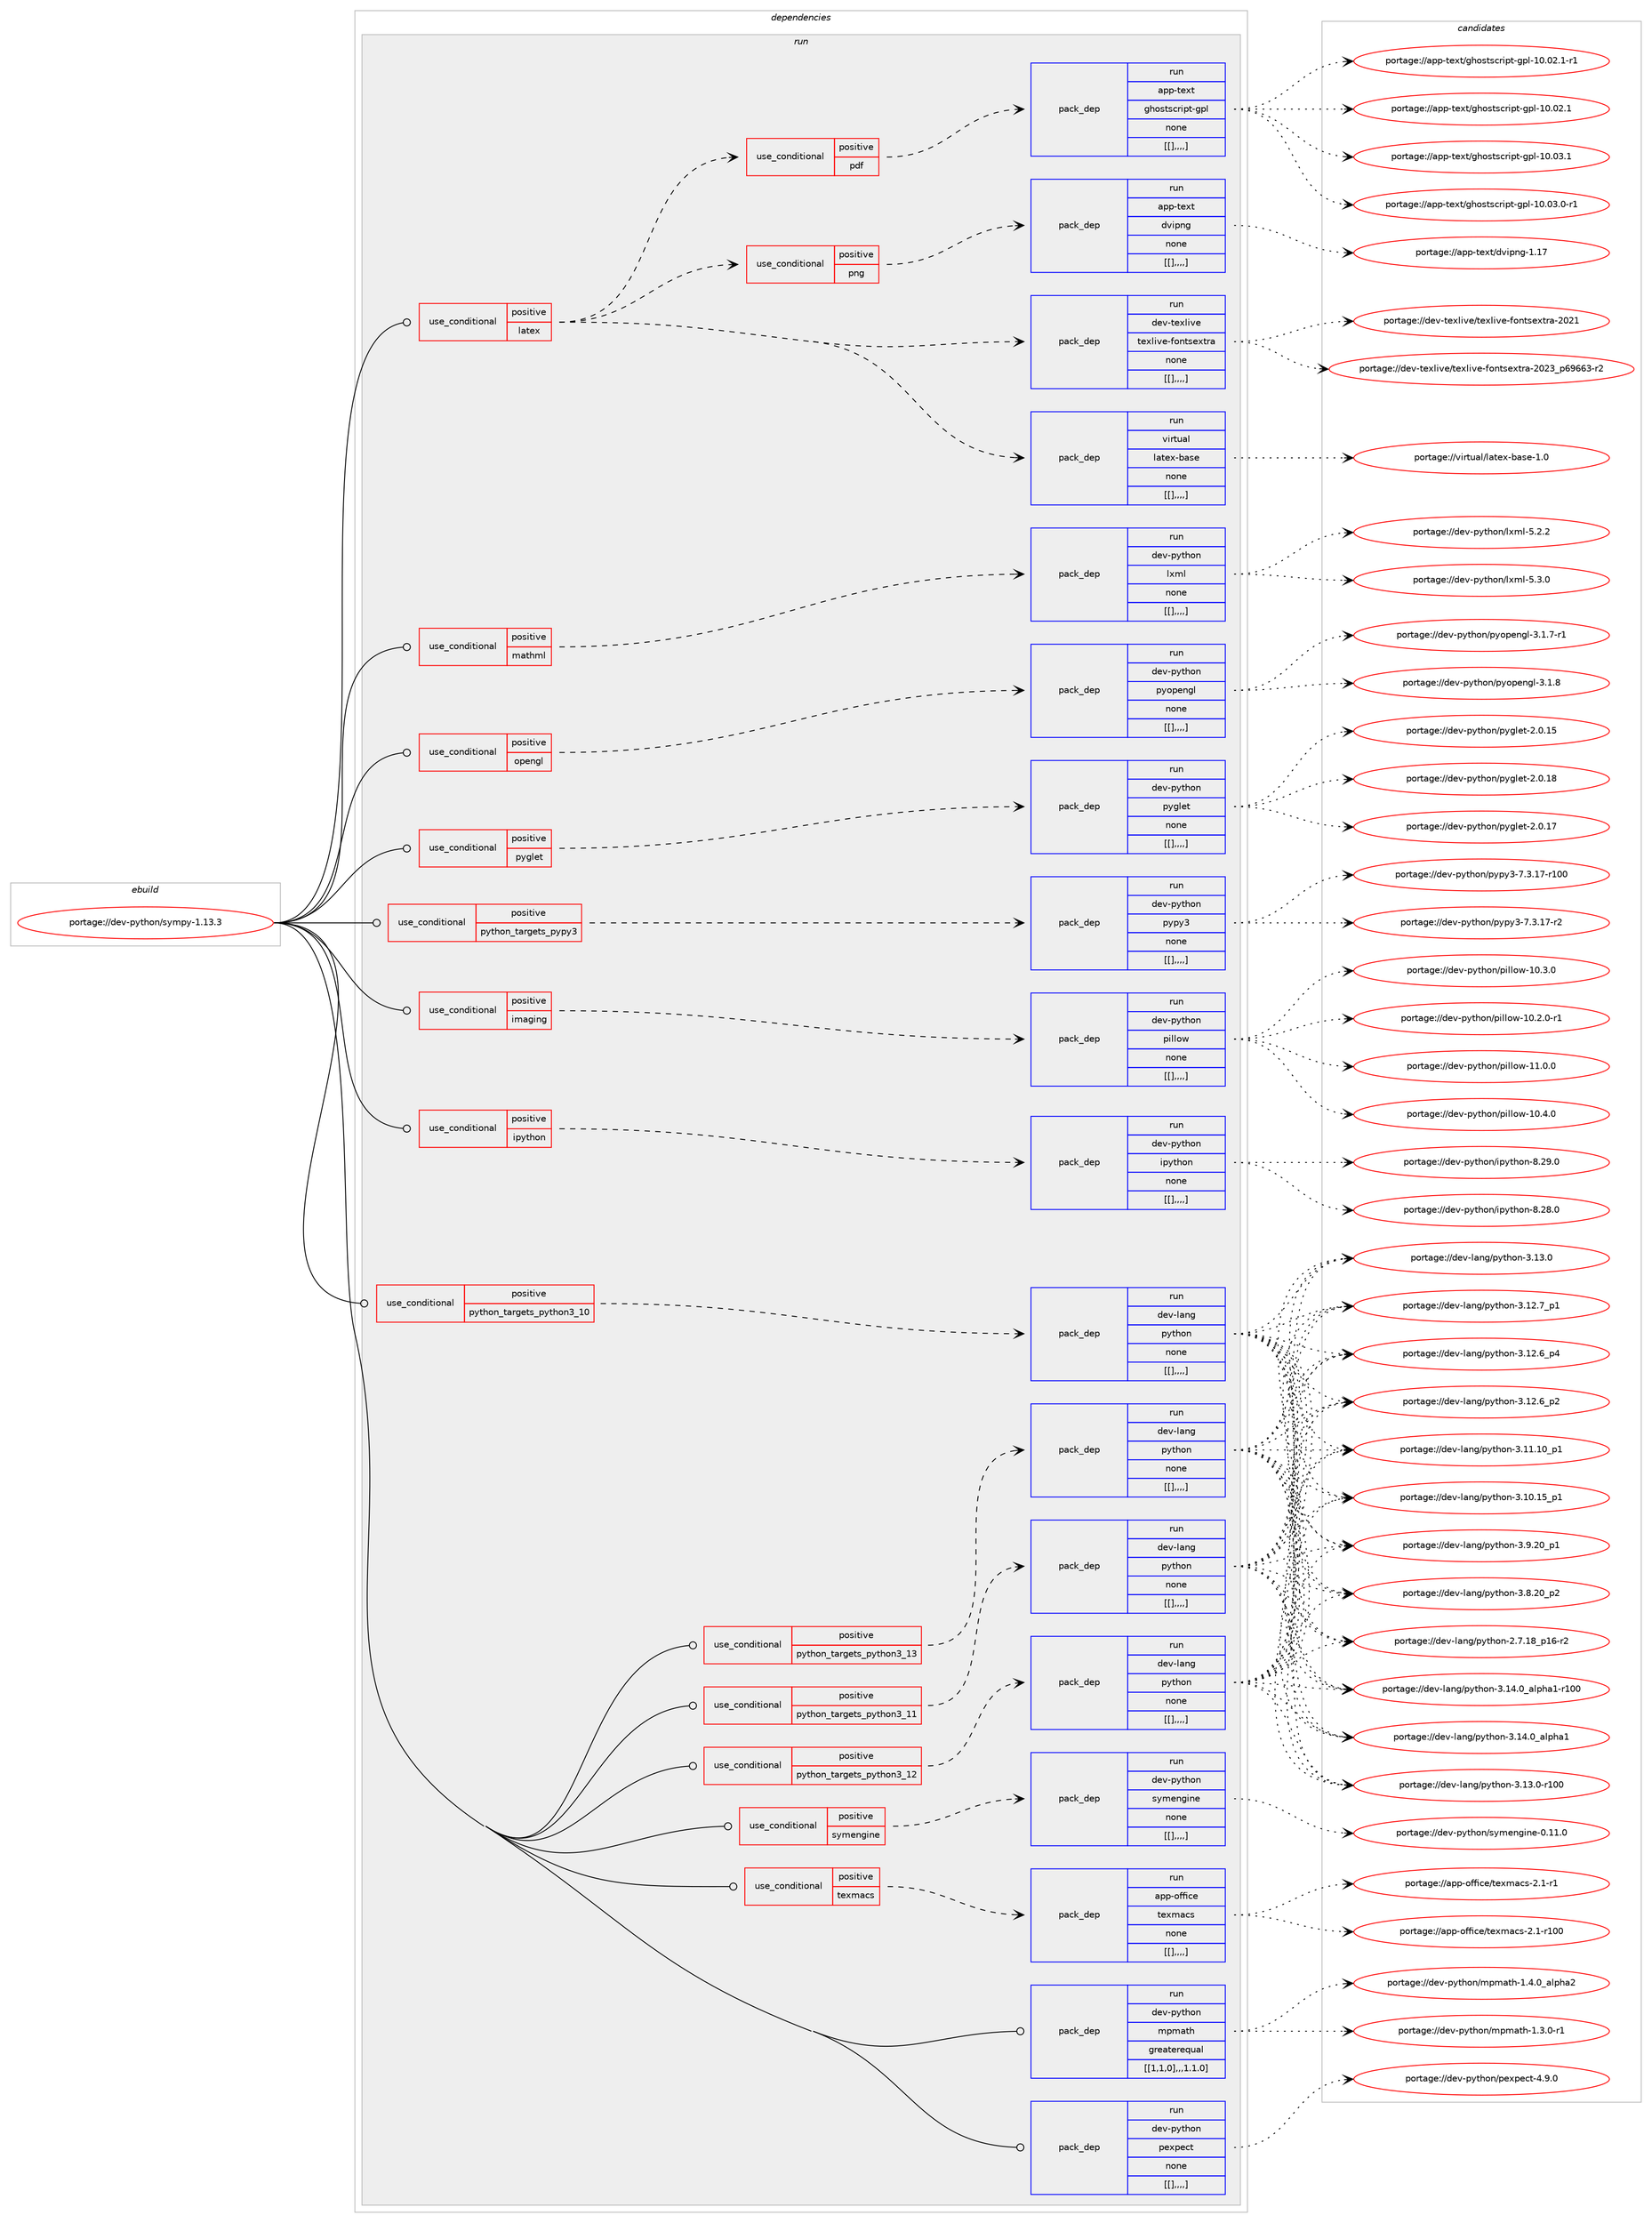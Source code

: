 digraph prolog {

# *************
# Graph options
# *************

newrank=true;
concentrate=true;
compound=true;
graph [rankdir=LR,fontname=Helvetica,fontsize=10,ranksep=1.5];#, ranksep=2.5, nodesep=0.2];
edge  [arrowhead=vee];
node  [fontname=Helvetica,fontsize=10];

# **********
# The ebuild
# **********

subgraph cluster_leftcol {
color=gray;
label=<<i>ebuild</i>>;
id [label="portage://dev-python/sympy-1.13.3", color=red, width=4, href="../dev-python/sympy-1.13.3.svg"];
}

# ****************
# The dependencies
# ****************

subgraph cluster_midcol {
color=gray;
label=<<i>dependencies</i>>;
subgraph cluster_compile {
fillcolor="#eeeeee";
style=filled;
label=<<i>compile</i>>;
}
subgraph cluster_compileandrun {
fillcolor="#eeeeee";
style=filled;
label=<<i>compile and run</i>>;
}
subgraph cluster_run {
fillcolor="#eeeeee";
style=filled;
label=<<i>run</i>>;
subgraph cond43123 {
dependency172146 [label=<<TABLE BORDER="0" CELLBORDER="1" CELLSPACING="0" CELLPADDING="4"><TR><TD ROWSPAN="3" CELLPADDING="10">use_conditional</TD></TR><TR><TD>positive</TD></TR><TR><TD>imaging</TD></TR></TABLE>>, shape=none, color=red];
subgraph pack127725 {
dependency172243 [label=<<TABLE BORDER="0" CELLBORDER="1" CELLSPACING="0" CELLPADDING="4" WIDTH="220"><TR><TD ROWSPAN="6" CELLPADDING="30">pack_dep</TD></TR><TR><TD WIDTH="110">run</TD></TR><TR><TD>dev-python</TD></TR><TR><TD>pillow</TD></TR><TR><TD>none</TD></TR><TR><TD>[[],,,,]</TD></TR></TABLE>>, shape=none, color=blue];
}
dependency172146:e -> dependency172243:w [weight=20,style="dashed",arrowhead="vee"];
}
id:e -> dependency172146:w [weight=20,style="solid",arrowhead="odot"];
subgraph cond43158 {
dependency172261 [label=<<TABLE BORDER="0" CELLBORDER="1" CELLSPACING="0" CELLPADDING="4"><TR><TD ROWSPAN="3" CELLPADDING="10">use_conditional</TD></TR><TR><TD>positive</TD></TR><TR><TD>ipython</TD></TR></TABLE>>, shape=none, color=red];
subgraph pack127816 {
dependency172342 [label=<<TABLE BORDER="0" CELLBORDER="1" CELLSPACING="0" CELLPADDING="4" WIDTH="220"><TR><TD ROWSPAN="6" CELLPADDING="30">pack_dep</TD></TR><TR><TD WIDTH="110">run</TD></TR><TR><TD>dev-python</TD></TR><TR><TD>ipython</TD></TR><TR><TD>none</TD></TR><TR><TD>[[],,,,]</TD></TR></TABLE>>, shape=none, color=blue];
}
dependency172261:e -> dependency172342:w [weight=20,style="dashed",arrowhead="vee"];
}
id:e -> dependency172261:w [weight=20,style="solid",arrowhead="odot"];
subgraph cond43192 {
dependency172348 [label=<<TABLE BORDER="0" CELLBORDER="1" CELLSPACING="0" CELLPADDING="4"><TR><TD ROWSPAN="3" CELLPADDING="10">use_conditional</TD></TR><TR><TD>positive</TD></TR><TR><TD>latex</TD></TR></TABLE>>, shape=none, color=red];
subgraph pack127864 {
dependency172486 [label=<<TABLE BORDER="0" CELLBORDER="1" CELLSPACING="0" CELLPADDING="4" WIDTH="220"><TR><TD ROWSPAN="6" CELLPADDING="30">pack_dep</TD></TR><TR><TD WIDTH="110">run</TD></TR><TR><TD>virtual</TD></TR><TR><TD>latex-base</TD></TR><TR><TD>none</TD></TR><TR><TD>[[],,,,]</TD></TR></TABLE>>, shape=none, color=blue];
}
dependency172348:e -> dependency172486:w [weight=20,style="dashed",arrowhead="vee"];
subgraph pack127918 {
dependency172506 [label=<<TABLE BORDER="0" CELLBORDER="1" CELLSPACING="0" CELLPADDING="4" WIDTH="220"><TR><TD ROWSPAN="6" CELLPADDING="30">pack_dep</TD></TR><TR><TD WIDTH="110">run</TD></TR><TR><TD>dev-texlive</TD></TR><TR><TD>texlive-fontsextra</TD></TR><TR><TD>none</TD></TR><TR><TD>[[],,,,]</TD></TR></TABLE>>, shape=none, color=blue];
}
dependency172348:e -> dependency172506:w [weight=20,style="dashed",arrowhead="vee"];
subgraph cond43268 {
dependency172554 [label=<<TABLE BORDER="0" CELLBORDER="1" CELLSPACING="0" CELLPADDING="4"><TR><TD ROWSPAN="3" CELLPADDING="10">use_conditional</TD></TR><TR><TD>positive</TD></TR><TR><TD>png</TD></TR></TABLE>>, shape=none, color=red];
subgraph pack127957 {
dependency172572 [label=<<TABLE BORDER="0" CELLBORDER="1" CELLSPACING="0" CELLPADDING="4" WIDTH="220"><TR><TD ROWSPAN="6" CELLPADDING="30">pack_dep</TD></TR><TR><TD WIDTH="110">run</TD></TR><TR><TD>app-text</TD></TR><TR><TD>dvipng</TD></TR><TR><TD>none</TD></TR><TR><TD>[[],,,,]</TD></TR></TABLE>>, shape=none, color=blue];
}
dependency172554:e -> dependency172572:w [weight=20,style="dashed",arrowhead="vee"];
}
dependency172348:e -> dependency172554:w [weight=20,style="dashed",arrowhead="vee"];
subgraph cond43299 {
dependency172631 [label=<<TABLE BORDER="0" CELLBORDER="1" CELLSPACING="0" CELLPADDING="4"><TR><TD ROWSPAN="3" CELLPADDING="10">use_conditional</TD></TR><TR><TD>positive</TD></TR><TR><TD>pdf</TD></TR></TABLE>>, shape=none, color=red];
subgraph pack127994 {
dependency172652 [label=<<TABLE BORDER="0" CELLBORDER="1" CELLSPACING="0" CELLPADDING="4" WIDTH="220"><TR><TD ROWSPAN="6" CELLPADDING="30">pack_dep</TD></TR><TR><TD WIDTH="110">run</TD></TR><TR><TD>app-text</TD></TR><TR><TD>ghostscript-gpl</TD></TR><TR><TD>none</TD></TR><TR><TD>[[],,,,]</TD></TR></TABLE>>, shape=none, color=blue];
}
dependency172631:e -> dependency172652:w [weight=20,style="dashed",arrowhead="vee"];
}
dependency172348:e -> dependency172631:w [weight=20,style="dashed",arrowhead="vee"];
}
id:e -> dependency172348:w [weight=20,style="solid",arrowhead="odot"];
subgraph cond43310 {
dependency172658 [label=<<TABLE BORDER="0" CELLBORDER="1" CELLSPACING="0" CELLPADDING="4"><TR><TD ROWSPAN="3" CELLPADDING="10">use_conditional</TD></TR><TR><TD>positive</TD></TR><TR><TD>mathml</TD></TR></TABLE>>, shape=none, color=red];
subgraph pack128022 {
dependency172677 [label=<<TABLE BORDER="0" CELLBORDER="1" CELLSPACING="0" CELLPADDING="4" WIDTH="220"><TR><TD ROWSPAN="6" CELLPADDING="30">pack_dep</TD></TR><TR><TD WIDTH="110">run</TD></TR><TR><TD>dev-python</TD></TR><TR><TD>lxml</TD></TR><TR><TD>none</TD></TR><TR><TD>[[],,,,]</TD></TR></TABLE>>, shape=none, color=blue];
}
dependency172658:e -> dependency172677:w [weight=20,style="dashed",arrowhead="vee"];
}
id:e -> dependency172658:w [weight=20,style="solid",arrowhead="odot"];
subgraph cond43352 {
dependency172796 [label=<<TABLE BORDER="0" CELLBORDER="1" CELLSPACING="0" CELLPADDING="4"><TR><TD ROWSPAN="3" CELLPADDING="10">use_conditional</TD></TR><TR><TD>positive</TD></TR><TR><TD>opengl</TD></TR></TABLE>>, shape=none, color=red];
subgraph pack128097 {
dependency172832 [label=<<TABLE BORDER="0" CELLBORDER="1" CELLSPACING="0" CELLPADDING="4" WIDTH="220"><TR><TD ROWSPAN="6" CELLPADDING="30">pack_dep</TD></TR><TR><TD WIDTH="110">run</TD></TR><TR><TD>dev-python</TD></TR><TR><TD>pyopengl</TD></TR><TR><TD>none</TD></TR><TR><TD>[[],,,,]</TD></TR></TABLE>>, shape=none, color=blue];
}
dependency172796:e -> dependency172832:w [weight=20,style="dashed",arrowhead="vee"];
}
id:e -> dependency172796:w [weight=20,style="solid",arrowhead="odot"];
subgraph cond43389 {
dependency172873 [label=<<TABLE BORDER="0" CELLBORDER="1" CELLSPACING="0" CELLPADDING="4"><TR><TD ROWSPAN="3" CELLPADDING="10">use_conditional</TD></TR><TR><TD>positive</TD></TR><TR><TD>pyglet</TD></TR></TABLE>>, shape=none, color=red];
subgraph pack128152 {
dependency172892 [label=<<TABLE BORDER="0" CELLBORDER="1" CELLSPACING="0" CELLPADDING="4" WIDTH="220"><TR><TD ROWSPAN="6" CELLPADDING="30">pack_dep</TD></TR><TR><TD WIDTH="110">run</TD></TR><TR><TD>dev-python</TD></TR><TR><TD>pyglet</TD></TR><TR><TD>none</TD></TR><TR><TD>[[],,,,]</TD></TR></TABLE>>, shape=none, color=blue];
}
dependency172873:e -> dependency172892:w [weight=20,style="dashed",arrowhead="vee"];
}
id:e -> dependency172873:w [weight=20,style="solid",arrowhead="odot"];
subgraph cond43405 {
dependency172912 [label=<<TABLE BORDER="0" CELLBORDER="1" CELLSPACING="0" CELLPADDING="4"><TR><TD ROWSPAN="3" CELLPADDING="10">use_conditional</TD></TR><TR><TD>positive</TD></TR><TR><TD>python_targets_pypy3</TD></TR></TABLE>>, shape=none, color=red];
subgraph pack128183 {
dependency172968 [label=<<TABLE BORDER="0" CELLBORDER="1" CELLSPACING="0" CELLPADDING="4" WIDTH="220"><TR><TD ROWSPAN="6" CELLPADDING="30">pack_dep</TD></TR><TR><TD WIDTH="110">run</TD></TR><TR><TD>dev-python</TD></TR><TR><TD>pypy3</TD></TR><TR><TD>none</TD></TR><TR><TD>[[],,,,]</TD></TR></TABLE>>, shape=none, color=blue];
}
dependency172912:e -> dependency172968:w [weight=20,style="dashed",arrowhead="vee"];
}
id:e -> dependency172912:w [weight=20,style="solid",arrowhead="odot"];
subgraph cond43437 {
dependency172996 [label=<<TABLE BORDER="0" CELLBORDER="1" CELLSPACING="0" CELLPADDING="4"><TR><TD ROWSPAN="3" CELLPADDING="10">use_conditional</TD></TR><TR><TD>positive</TD></TR><TR><TD>python_targets_python3_10</TD></TR></TABLE>>, shape=none, color=red];
subgraph pack128210 {
dependency173017 [label=<<TABLE BORDER="0" CELLBORDER="1" CELLSPACING="0" CELLPADDING="4" WIDTH="220"><TR><TD ROWSPAN="6" CELLPADDING="30">pack_dep</TD></TR><TR><TD WIDTH="110">run</TD></TR><TR><TD>dev-lang</TD></TR><TR><TD>python</TD></TR><TR><TD>none</TD></TR><TR><TD>[[],,,,]</TD></TR></TABLE>>, shape=none, color=blue];
}
dependency172996:e -> dependency173017:w [weight=20,style="dashed",arrowhead="vee"];
}
id:e -> dependency172996:w [weight=20,style="solid",arrowhead="odot"];
subgraph cond43461 {
dependency173052 [label=<<TABLE BORDER="0" CELLBORDER="1" CELLSPACING="0" CELLPADDING="4"><TR><TD ROWSPAN="3" CELLPADDING="10">use_conditional</TD></TR><TR><TD>positive</TD></TR><TR><TD>python_targets_python3_11</TD></TR></TABLE>>, shape=none, color=red];
subgraph pack128242 {
dependency173055 [label=<<TABLE BORDER="0" CELLBORDER="1" CELLSPACING="0" CELLPADDING="4" WIDTH="220"><TR><TD ROWSPAN="6" CELLPADDING="30">pack_dep</TD></TR><TR><TD WIDTH="110">run</TD></TR><TR><TD>dev-lang</TD></TR><TR><TD>python</TD></TR><TR><TD>none</TD></TR><TR><TD>[[],,,,]</TD></TR></TABLE>>, shape=none, color=blue];
}
dependency173052:e -> dependency173055:w [weight=20,style="dashed",arrowhead="vee"];
}
id:e -> dependency173052:w [weight=20,style="solid",arrowhead="odot"];
subgraph cond43469 {
dependency173074 [label=<<TABLE BORDER="0" CELLBORDER="1" CELLSPACING="0" CELLPADDING="4"><TR><TD ROWSPAN="3" CELLPADDING="10">use_conditional</TD></TR><TR><TD>positive</TD></TR><TR><TD>python_targets_python3_12</TD></TR></TABLE>>, shape=none, color=red];
subgraph pack128256 {
dependency173105 [label=<<TABLE BORDER="0" CELLBORDER="1" CELLSPACING="0" CELLPADDING="4" WIDTH="220"><TR><TD ROWSPAN="6" CELLPADDING="30">pack_dep</TD></TR><TR><TD WIDTH="110">run</TD></TR><TR><TD>dev-lang</TD></TR><TR><TD>python</TD></TR><TR><TD>none</TD></TR><TR><TD>[[],,,,]</TD></TR></TABLE>>, shape=none, color=blue];
}
dependency173074:e -> dependency173105:w [weight=20,style="dashed",arrowhead="vee"];
}
id:e -> dependency173074:w [weight=20,style="solid",arrowhead="odot"];
subgraph cond43487 {
dependency173120 [label=<<TABLE BORDER="0" CELLBORDER="1" CELLSPACING="0" CELLPADDING="4"><TR><TD ROWSPAN="3" CELLPADDING="10">use_conditional</TD></TR><TR><TD>positive</TD></TR><TR><TD>python_targets_python3_13</TD></TR></TABLE>>, shape=none, color=red];
subgraph pack128287 {
dependency173122 [label=<<TABLE BORDER="0" CELLBORDER="1" CELLSPACING="0" CELLPADDING="4" WIDTH="220"><TR><TD ROWSPAN="6" CELLPADDING="30">pack_dep</TD></TR><TR><TD WIDTH="110">run</TD></TR><TR><TD>dev-lang</TD></TR><TR><TD>python</TD></TR><TR><TD>none</TD></TR><TR><TD>[[],,,,]</TD></TR></TABLE>>, shape=none, color=blue];
}
dependency173120:e -> dependency173122:w [weight=20,style="dashed",arrowhead="vee"];
}
id:e -> dependency173120:w [weight=20,style="solid",arrowhead="odot"];
subgraph cond43497 {
dependency173144 [label=<<TABLE BORDER="0" CELLBORDER="1" CELLSPACING="0" CELLPADDING="4"><TR><TD ROWSPAN="3" CELLPADDING="10">use_conditional</TD></TR><TR><TD>positive</TD></TR><TR><TD>symengine</TD></TR></TABLE>>, shape=none, color=red];
subgraph pack128313 {
dependency173209 [label=<<TABLE BORDER="0" CELLBORDER="1" CELLSPACING="0" CELLPADDING="4" WIDTH="220"><TR><TD ROWSPAN="6" CELLPADDING="30">pack_dep</TD></TR><TR><TD WIDTH="110">run</TD></TR><TR><TD>dev-python</TD></TR><TR><TD>symengine</TD></TR><TR><TD>none</TD></TR><TR><TD>[[],,,,]</TD></TR></TABLE>>, shape=none, color=blue];
}
dependency173144:e -> dependency173209:w [weight=20,style="dashed",arrowhead="vee"];
}
id:e -> dependency173144:w [weight=20,style="solid",arrowhead="odot"];
subgraph cond43552 {
dependency173247 [label=<<TABLE BORDER="0" CELLBORDER="1" CELLSPACING="0" CELLPADDING="4"><TR><TD ROWSPAN="3" CELLPADDING="10">use_conditional</TD></TR><TR><TD>positive</TD></TR><TR><TD>texmacs</TD></TR></TABLE>>, shape=none, color=red];
subgraph pack128356 {
dependency173294 [label=<<TABLE BORDER="0" CELLBORDER="1" CELLSPACING="0" CELLPADDING="4" WIDTH="220"><TR><TD ROWSPAN="6" CELLPADDING="30">pack_dep</TD></TR><TR><TD WIDTH="110">run</TD></TR><TR><TD>app-office</TD></TR><TR><TD>texmacs</TD></TR><TR><TD>none</TD></TR><TR><TD>[[],,,,]</TD></TR></TABLE>>, shape=none, color=blue];
}
dependency173247:e -> dependency173294:w [weight=20,style="dashed",arrowhead="vee"];
}
id:e -> dependency173247:w [weight=20,style="solid",arrowhead="odot"];
subgraph pack128409 {
dependency173345 [label=<<TABLE BORDER="0" CELLBORDER="1" CELLSPACING="0" CELLPADDING="4" WIDTH="220"><TR><TD ROWSPAN="6" CELLPADDING="30">pack_dep</TD></TR><TR><TD WIDTH="110">run</TD></TR><TR><TD>dev-python</TD></TR><TR><TD>mpmath</TD></TR><TR><TD>greaterequal</TD></TR><TR><TD>[[1,1,0],,,1.1.0]</TD></TR></TABLE>>, shape=none, color=blue];
}
id:e -> dependency173345:w [weight=20,style="solid",arrowhead="odot"];
subgraph pack128430 {
dependency173379 [label=<<TABLE BORDER="0" CELLBORDER="1" CELLSPACING="0" CELLPADDING="4" WIDTH="220"><TR><TD ROWSPAN="6" CELLPADDING="30">pack_dep</TD></TR><TR><TD WIDTH="110">run</TD></TR><TR><TD>dev-python</TD></TR><TR><TD>pexpect</TD></TR><TR><TD>none</TD></TR><TR><TD>[[],,,,]</TD></TR></TABLE>>, shape=none, color=blue];
}
id:e -> dependency173379:w [weight=20,style="solid",arrowhead="odot"];
}
}

# **************
# The candidates
# **************

subgraph cluster_choices {
rank=same;
color=gray;
label=<<i>candidates</i>>;

subgraph choice128143 {
color=black;
nodesep=1;
choice100101118451121211161041111104711210510810811111945494946484648 [label="portage://dev-python/pillow-11.0.0", color=red, width=4,href="../dev-python/pillow-11.0.0.svg"];
choice100101118451121211161041111104711210510810811111945494846524648 [label="portage://dev-python/pillow-10.4.0", color=red, width=4,href="../dev-python/pillow-10.4.0.svg"];
choice100101118451121211161041111104711210510810811111945494846514648 [label="portage://dev-python/pillow-10.3.0", color=red, width=4,href="../dev-python/pillow-10.3.0.svg"];
choice1001011184511212111610411111047112105108108111119454948465046484511449 [label="portage://dev-python/pillow-10.2.0-r1", color=red, width=4,href="../dev-python/pillow-10.2.0-r1.svg"];
dependency172243:e -> choice100101118451121211161041111104711210510810811111945494946484648:w [style=dotted,weight="100"];
dependency172243:e -> choice100101118451121211161041111104711210510810811111945494846524648:w [style=dotted,weight="100"];
dependency172243:e -> choice100101118451121211161041111104711210510810811111945494846514648:w [style=dotted,weight="100"];
dependency172243:e -> choice1001011184511212111610411111047112105108108111119454948465046484511449:w [style=dotted,weight="100"];
}
subgraph choice128145 {
color=black;
nodesep=1;
choice100101118451121211161041111104710511212111610411111045564650574648 [label="portage://dev-python/ipython-8.29.0", color=red, width=4,href="../dev-python/ipython-8.29.0.svg"];
choice100101118451121211161041111104710511212111610411111045564650564648 [label="portage://dev-python/ipython-8.28.0", color=red, width=4,href="../dev-python/ipython-8.28.0.svg"];
dependency172342:e -> choice100101118451121211161041111104710511212111610411111045564650574648:w [style=dotted,weight="100"];
dependency172342:e -> choice100101118451121211161041111104710511212111610411111045564650564648:w [style=dotted,weight="100"];
}
subgraph choice128158 {
color=black;
nodesep=1;
choice11810511411611797108471089711610112045989711510145494648 [label="portage://virtual/latex-base-1.0", color=red, width=4,href="../virtual/latex-base-1.0.svg"];
dependency172486:e -> choice11810511411611797108471089711610112045989711510145494648:w [style=dotted,weight="100"];
}
subgraph choice128164 {
color=black;
nodesep=1;
choice1001011184511610112010810511810147116101120108105118101451021111101161151011201161149745504850519511254575454514511450 [label="portage://dev-texlive/texlive-fontsextra-2023_p69663-r2", color=red, width=4,href="../dev-texlive/texlive-fontsextra-2023_p69663-r2.svg"];
choice100101118451161011201081051181014711610112010810511810145102111110116115101120116114974550485049 [label="portage://dev-texlive/texlive-fontsextra-2021", color=red, width=4,href="../dev-texlive/texlive-fontsextra-2021.svg"];
dependency172506:e -> choice1001011184511610112010810511810147116101120108105118101451021111101161151011201161149745504850519511254575454514511450:w [style=dotted,weight="100"];
dependency172506:e -> choice100101118451161011201081051181014711610112010810511810145102111110116115101120116114974550485049:w [style=dotted,weight="100"];
}
subgraph choice128172 {
color=black;
nodesep=1;
choice9711211245116101120116471001181051121101034549464955 [label="portage://app-text/dvipng-1.17", color=red, width=4,href="../app-text/dvipng-1.17.svg"];
dependency172572:e -> choice9711211245116101120116471001181051121101034549464955:w [style=dotted,weight="100"];
}
subgraph choice128207 {
color=black;
nodesep=1;
choice97112112451161011201164710310411111511611599114105112116451031121084549484648514649 [label="portage://app-text/ghostscript-gpl-10.03.1", color=red, width=4,href="../app-text/ghostscript-gpl-10.03.1.svg"];
choice971121124511610112011647103104111115116115991141051121164510311210845494846485146484511449 [label="portage://app-text/ghostscript-gpl-10.03.0-r1", color=red, width=4,href="../app-text/ghostscript-gpl-10.03.0-r1.svg"];
choice971121124511610112011647103104111115116115991141051121164510311210845494846485046494511449 [label="portage://app-text/ghostscript-gpl-10.02.1-r1", color=red, width=4,href="../app-text/ghostscript-gpl-10.02.1-r1.svg"];
choice97112112451161011201164710310411111511611599114105112116451031121084549484648504649 [label="portage://app-text/ghostscript-gpl-10.02.1", color=red, width=4,href="../app-text/ghostscript-gpl-10.02.1.svg"];
dependency172652:e -> choice97112112451161011201164710310411111511611599114105112116451031121084549484648514649:w [style=dotted,weight="100"];
dependency172652:e -> choice971121124511610112011647103104111115116115991141051121164510311210845494846485146484511449:w [style=dotted,weight="100"];
dependency172652:e -> choice971121124511610112011647103104111115116115991141051121164510311210845494846485046494511449:w [style=dotted,weight="100"];
dependency172652:e -> choice97112112451161011201164710310411111511611599114105112116451031121084549484648504649:w [style=dotted,weight="100"];
}
subgraph choice128215 {
color=black;
nodesep=1;
choice1001011184511212111610411111047108120109108455346514648 [label="portage://dev-python/lxml-5.3.0", color=red, width=4,href="../dev-python/lxml-5.3.0.svg"];
choice1001011184511212111610411111047108120109108455346504650 [label="portage://dev-python/lxml-5.2.2", color=red, width=4,href="../dev-python/lxml-5.2.2.svg"];
dependency172677:e -> choice1001011184511212111610411111047108120109108455346514648:w [style=dotted,weight="100"];
dependency172677:e -> choice1001011184511212111610411111047108120109108455346504650:w [style=dotted,weight="100"];
}
subgraph choice128227 {
color=black;
nodesep=1;
choice1001011184511212111610411111047112121111112101110103108455146494656 [label="portage://dev-python/pyopengl-3.1.8", color=red, width=4,href="../dev-python/pyopengl-3.1.8.svg"];
choice10010111845112121116104111110471121211111121011101031084551464946554511449 [label="portage://dev-python/pyopengl-3.1.7-r1", color=red, width=4,href="../dev-python/pyopengl-3.1.7-r1.svg"];
dependency172832:e -> choice1001011184511212111610411111047112121111112101110103108455146494656:w [style=dotted,weight="100"];
dependency172832:e -> choice10010111845112121116104111110471121211111121011101031084551464946554511449:w [style=dotted,weight="100"];
}
subgraph choice128230 {
color=black;
nodesep=1;
choice100101118451121211161041111104711212110310810111645504648464956 [label="portage://dev-python/pyglet-2.0.18", color=red, width=4,href="../dev-python/pyglet-2.0.18.svg"];
choice100101118451121211161041111104711212110310810111645504648464955 [label="portage://dev-python/pyglet-2.0.17", color=red, width=4,href="../dev-python/pyglet-2.0.17.svg"];
choice100101118451121211161041111104711212110310810111645504648464953 [label="portage://dev-python/pyglet-2.0.15", color=red, width=4,href="../dev-python/pyglet-2.0.15.svg"];
dependency172892:e -> choice100101118451121211161041111104711212110310810111645504648464956:w [style=dotted,weight="100"];
dependency172892:e -> choice100101118451121211161041111104711212110310810111645504648464955:w [style=dotted,weight="100"];
dependency172892:e -> choice100101118451121211161041111104711212110310810111645504648464953:w [style=dotted,weight="100"];
}
subgraph choice128242 {
color=black;
nodesep=1;
choice100101118451121211161041111104711212111212151455546514649554511450 [label="portage://dev-python/pypy3-7.3.17-r2", color=red, width=4,href="../dev-python/pypy3-7.3.17-r2.svg"];
choice1001011184511212111610411111047112121112121514555465146495545114494848 [label="portage://dev-python/pypy3-7.3.17-r100", color=red, width=4,href="../dev-python/pypy3-7.3.17-r100.svg"];
dependency172968:e -> choice100101118451121211161041111104711212111212151455546514649554511450:w [style=dotted,weight="100"];
dependency172968:e -> choice1001011184511212111610411111047112121112121514555465146495545114494848:w [style=dotted,weight="100"];
}
subgraph choice128246 {
color=black;
nodesep=1;
choice100101118451089711010347112121116104111110455146495246489597108112104974945114494848 [label="portage://dev-lang/python-3.14.0_alpha1-r100", color=red, width=4,href="../dev-lang/python-3.14.0_alpha1-r100.svg"];
choice1001011184510897110103471121211161041111104551464952464895971081121049749 [label="portage://dev-lang/python-3.14.0_alpha1", color=red, width=4,href="../dev-lang/python-3.14.0_alpha1.svg"];
choice1001011184510897110103471121211161041111104551464951464845114494848 [label="portage://dev-lang/python-3.13.0-r100", color=red, width=4,href="../dev-lang/python-3.13.0-r100.svg"];
choice10010111845108971101034711212111610411111045514649514648 [label="portage://dev-lang/python-3.13.0", color=red, width=4,href="../dev-lang/python-3.13.0.svg"];
choice100101118451089711010347112121116104111110455146495046559511249 [label="portage://dev-lang/python-3.12.7_p1", color=red, width=4,href="../dev-lang/python-3.12.7_p1.svg"];
choice100101118451089711010347112121116104111110455146495046549511252 [label="portage://dev-lang/python-3.12.6_p4", color=red, width=4,href="../dev-lang/python-3.12.6_p4.svg"];
choice100101118451089711010347112121116104111110455146495046549511250 [label="portage://dev-lang/python-3.12.6_p2", color=red, width=4,href="../dev-lang/python-3.12.6_p2.svg"];
choice10010111845108971101034711212111610411111045514649494649489511249 [label="portage://dev-lang/python-3.11.10_p1", color=red, width=4,href="../dev-lang/python-3.11.10_p1.svg"];
choice10010111845108971101034711212111610411111045514649484649539511249 [label="portage://dev-lang/python-3.10.15_p1", color=red, width=4,href="../dev-lang/python-3.10.15_p1.svg"];
choice100101118451089711010347112121116104111110455146574650489511249 [label="portage://dev-lang/python-3.9.20_p1", color=red, width=4,href="../dev-lang/python-3.9.20_p1.svg"];
choice100101118451089711010347112121116104111110455146564650489511250 [label="portage://dev-lang/python-3.8.20_p2", color=red, width=4,href="../dev-lang/python-3.8.20_p2.svg"];
choice100101118451089711010347112121116104111110455046554649569511249544511450 [label="portage://dev-lang/python-2.7.18_p16-r2", color=red, width=4,href="../dev-lang/python-2.7.18_p16-r2.svg"];
dependency173017:e -> choice100101118451089711010347112121116104111110455146495246489597108112104974945114494848:w [style=dotted,weight="100"];
dependency173017:e -> choice1001011184510897110103471121211161041111104551464952464895971081121049749:w [style=dotted,weight="100"];
dependency173017:e -> choice1001011184510897110103471121211161041111104551464951464845114494848:w [style=dotted,weight="100"];
dependency173017:e -> choice10010111845108971101034711212111610411111045514649514648:w [style=dotted,weight="100"];
dependency173017:e -> choice100101118451089711010347112121116104111110455146495046559511249:w [style=dotted,weight="100"];
dependency173017:e -> choice100101118451089711010347112121116104111110455146495046549511252:w [style=dotted,weight="100"];
dependency173017:e -> choice100101118451089711010347112121116104111110455146495046549511250:w [style=dotted,weight="100"];
dependency173017:e -> choice10010111845108971101034711212111610411111045514649494649489511249:w [style=dotted,weight="100"];
dependency173017:e -> choice10010111845108971101034711212111610411111045514649484649539511249:w [style=dotted,weight="100"];
dependency173017:e -> choice100101118451089711010347112121116104111110455146574650489511249:w [style=dotted,weight="100"];
dependency173017:e -> choice100101118451089711010347112121116104111110455146564650489511250:w [style=dotted,weight="100"];
dependency173017:e -> choice100101118451089711010347112121116104111110455046554649569511249544511450:w [style=dotted,weight="100"];
}
subgraph choice128266 {
color=black;
nodesep=1;
choice100101118451089711010347112121116104111110455146495246489597108112104974945114494848 [label="portage://dev-lang/python-3.14.0_alpha1-r100", color=red, width=4,href="../dev-lang/python-3.14.0_alpha1-r100.svg"];
choice1001011184510897110103471121211161041111104551464952464895971081121049749 [label="portage://dev-lang/python-3.14.0_alpha1", color=red, width=4,href="../dev-lang/python-3.14.0_alpha1.svg"];
choice1001011184510897110103471121211161041111104551464951464845114494848 [label="portage://dev-lang/python-3.13.0-r100", color=red, width=4,href="../dev-lang/python-3.13.0-r100.svg"];
choice10010111845108971101034711212111610411111045514649514648 [label="portage://dev-lang/python-3.13.0", color=red, width=4,href="../dev-lang/python-3.13.0.svg"];
choice100101118451089711010347112121116104111110455146495046559511249 [label="portage://dev-lang/python-3.12.7_p1", color=red, width=4,href="../dev-lang/python-3.12.7_p1.svg"];
choice100101118451089711010347112121116104111110455146495046549511252 [label="portage://dev-lang/python-3.12.6_p4", color=red, width=4,href="../dev-lang/python-3.12.6_p4.svg"];
choice100101118451089711010347112121116104111110455146495046549511250 [label="portage://dev-lang/python-3.12.6_p2", color=red, width=4,href="../dev-lang/python-3.12.6_p2.svg"];
choice10010111845108971101034711212111610411111045514649494649489511249 [label="portage://dev-lang/python-3.11.10_p1", color=red, width=4,href="../dev-lang/python-3.11.10_p1.svg"];
choice10010111845108971101034711212111610411111045514649484649539511249 [label="portage://dev-lang/python-3.10.15_p1", color=red, width=4,href="../dev-lang/python-3.10.15_p1.svg"];
choice100101118451089711010347112121116104111110455146574650489511249 [label="portage://dev-lang/python-3.9.20_p1", color=red, width=4,href="../dev-lang/python-3.9.20_p1.svg"];
choice100101118451089711010347112121116104111110455146564650489511250 [label="portage://dev-lang/python-3.8.20_p2", color=red, width=4,href="../dev-lang/python-3.8.20_p2.svg"];
choice100101118451089711010347112121116104111110455046554649569511249544511450 [label="portage://dev-lang/python-2.7.18_p16-r2", color=red, width=4,href="../dev-lang/python-2.7.18_p16-r2.svg"];
dependency173055:e -> choice100101118451089711010347112121116104111110455146495246489597108112104974945114494848:w [style=dotted,weight="100"];
dependency173055:e -> choice1001011184510897110103471121211161041111104551464952464895971081121049749:w [style=dotted,weight="100"];
dependency173055:e -> choice1001011184510897110103471121211161041111104551464951464845114494848:w [style=dotted,weight="100"];
dependency173055:e -> choice10010111845108971101034711212111610411111045514649514648:w [style=dotted,weight="100"];
dependency173055:e -> choice100101118451089711010347112121116104111110455146495046559511249:w [style=dotted,weight="100"];
dependency173055:e -> choice100101118451089711010347112121116104111110455146495046549511252:w [style=dotted,weight="100"];
dependency173055:e -> choice100101118451089711010347112121116104111110455146495046549511250:w [style=dotted,weight="100"];
dependency173055:e -> choice10010111845108971101034711212111610411111045514649494649489511249:w [style=dotted,weight="100"];
dependency173055:e -> choice10010111845108971101034711212111610411111045514649484649539511249:w [style=dotted,weight="100"];
dependency173055:e -> choice100101118451089711010347112121116104111110455146574650489511249:w [style=dotted,weight="100"];
dependency173055:e -> choice100101118451089711010347112121116104111110455146564650489511250:w [style=dotted,weight="100"];
dependency173055:e -> choice100101118451089711010347112121116104111110455046554649569511249544511450:w [style=dotted,weight="100"];
}
subgraph choice128276 {
color=black;
nodesep=1;
choice100101118451089711010347112121116104111110455146495246489597108112104974945114494848 [label="portage://dev-lang/python-3.14.0_alpha1-r100", color=red, width=4,href="../dev-lang/python-3.14.0_alpha1-r100.svg"];
choice1001011184510897110103471121211161041111104551464952464895971081121049749 [label="portage://dev-lang/python-3.14.0_alpha1", color=red, width=4,href="../dev-lang/python-3.14.0_alpha1.svg"];
choice1001011184510897110103471121211161041111104551464951464845114494848 [label="portage://dev-lang/python-3.13.0-r100", color=red, width=4,href="../dev-lang/python-3.13.0-r100.svg"];
choice10010111845108971101034711212111610411111045514649514648 [label="portage://dev-lang/python-3.13.0", color=red, width=4,href="../dev-lang/python-3.13.0.svg"];
choice100101118451089711010347112121116104111110455146495046559511249 [label="portage://dev-lang/python-3.12.7_p1", color=red, width=4,href="../dev-lang/python-3.12.7_p1.svg"];
choice100101118451089711010347112121116104111110455146495046549511252 [label="portage://dev-lang/python-3.12.6_p4", color=red, width=4,href="../dev-lang/python-3.12.6_p4.svg"];
choice100101118451089711010347112121116104111110455146495046549511250 [label="portage://dev-lang/python-3.12.6_p2", color=red, width=4,href="../dev-lang/python-3.12.6_p2.svg"];
choice10010111845108971101034711212111610411111045514649494649489511249 [label="portage://dev-lang/python-3.11.10_p1", color=red, width=4,href="../dev-lang/python-3.11.10_p1.svg"];
choice10010111845108971101034711212111610411111045514649484649539511249 [label="portage://dev-lang/python-3.10.15_p1", color=red, width=4,href="../dev-lang/python-3.10.15_p1.svg"];
choice100101118451089711010347112121116104111110455146574650489511249 [label="portage://dev-lang/python-3.9.20_p1", color=red, width=4,href="../dev-lang/python-3.9.20_p1.svg"];
choice100101118451089711010347112121116104111110455146564650489511250 [label="portage://dev-lang/python-3.8.20_p2", color=red, width=4,href="../dev-lang/python-3.8.20_p2.svg"];
choice100101118451089711010347112121116104111110455046554649569511249544511450 [label="portage://dev-lang/python-2.7.18_p16-r2", color=red, width=4,href="../dev-lang/python-2.7.18_p16-r2.svg"];
dependency173105:e -> choice100101118451089711010347112121116104111110455146495246489597108112104974945114494848:w [style=dotted,weight="100"];
dependency173105:e -> choice1001011184510897110103471121211161041111104551464952464895971081121049749:w [style=dotted,weight="100"];
dependency173105:e -> choice1001011184510897110103471121211161041111104551464951464845114494848:w [style=dotted,weight="100"];
dependency173105:e -> choice10010111845108971101034711212111610411111045514649514648:w [style=dotted,weight="100"];
dependency173105:e -> choice100101118451089711010347112121116104111110455146495046559511249:w [style=dotted,weight="100"];
dependency173105:e -> choice100101118451089711010347112121116104111110455146495046549511252:w [style=dotted,weight="100"];
dependency173105:e -> choice100101118451089711010347112121116104111110455146495046549511250:w [style=dotted,weight="100"];
dependency173105:e -> choice10010111845108971101034711212111610411111045514649494649489511249:w [style=dotted,weight="100"];
dependency173105:e -> choice10010111845108971101034711212111610411111045514649484649539511249:w [style=dotted,weight="100"];
dependency173105:e -> choice100101118451089711010347112121116104111110455146574650489511249:w [style=dotted,weight="100"];
dependency173105:e -> choice100101118451089711010347112121116104111110455146564650489511250:w [style=dotted,weight="100"];
dependency173105:e -> choice100101118451089711010347112121116104111110455046554649569511249544511450:w [style=dotted,weight="100"];
}
subgraph choice128305 {
color=black;
nodesep=1;
choice100101118451089711010347112121116104111110455146495246489597108112104974945114494848 [label="portage://dev-lang/python-3.14.0_alpha1-r100", color=red, width=4,href="../dev-lang/python-3.14.0_alpha1-r100.svg"];
choice1001011184510897110103471121211161041111104551464952464895971081121049749 [label="portage://dev-lang/python-3.14.0_alpha1", color=red, width=4,href="../dev-lang/python-3.14.0_alpha1.svg"];
choice1001011184510897110103471121211161041111104551464951464845114494848 [label="portage://dev-lang/python-3.13.0-r100", color=red, width=4,href="../dev-lang/python-3.13.0-r100.svg"];
choice10010111845108971101034711212111610411111045514649514648 [label="portage://dev-lang/python-3.13.0", color=red, width=4,href="../dev-lang/python-3.13.0.svg"];
choice100101118451089711010347112121116104111110455146495046559511249 [label="portage://dev-lang/python-3.12.7_p1", color=red, width=4,href="../dev-lang/python-3.12.7_p1.svg"];
choice100101118451089711010347112121116104111110455146495046549511252 [label="portage://dev-lang/python-3.12.6_p4", color=red, width=4,href="../dev-lang/python-3.12.6_p4.svg"];
choice100101118451089711010347112121116104111110455146495046549511250 [label="portage://dev-lang/python-3.12.6_p2", color=red, width=4,href="../dev-lang/python-3.12.6_p2.svg"];
choice10010111845108971101034711212111610411111045514649494649489511249 [label="portage://dev-lang/python-3.11.10_p1", color=red, width=4,href="../dev-lang/python-3.11.10_p1.svg"];
choice10010111845108971101034711212111610411111045514649484649539511249 [label="portage://dev-lang/python-3.10.15_p1", color=red, width=4,href="../dev-lang/python-3.10.15_p1.svg"];
choice100101118451089711010347112121116104111110455146574650489511249 [label="portage://dev-lang/python-3.9.20_p1", color=red, width=4,href="../dev-lang/python-3.9.20_p1.svg"];
choice100101118451089711010347112121116104111110455146564650489511250 [label="portage://dev-lang/python-3.8.20_p2", color=red, width=4,href="../dev-lang/python-3.8.20_p2.svg"];
choice100101118451089711010347112121116104111110455046554649569511249544511450 [label="portage://dev-lang/python-2.7.18_p16-r2", color=red, width=4,href="../dev-lang/python-2.7.18_p16-r2.svg"];
dependency173122:e -> choice100101118451089711010347112121116104111110455146495246489597108112104974945114494848:w [style=dotted,weight="100"];
dependency173122:e -> choice1001011184510897110103471121211161041111104551464952464895971081121049749:w [style=dotted,weight="100"];
dependency173122:e -> choice1001011184510897110103471121211161041111104551464951464845114494848:w [style=dotted,weight="100"];
dependency173122:e -> choice10010111845108971101034711212111610411111045514649514648:w [style=dotted,weight="100"];
dependency173122:e -> choice100101118451089711010347112121116104111110455146495046559511249:w [style=dotted,weight="100"];
dependency173122:e -> choice100101118451089711010347112121116104111110455146495046549511252:w [style=dotted,weight="100"];
dependency173122:e -> choice100101118451089711010347112121116104111110455146495046549511250:w [style=dotted,weight="100"];
dependency173122:e -> choice10010111845108971101034711212111610411111045514649494649489511249:w [style=dotted,weight="100"];
dependency173122:e -> choice10010111845108971101034711212111610411111045514649484649539511249:w [style=dotted,weight="100"];
dependency173122:e -> choice100101118451089711010347112121116104111110455146574650489511249:w [style=dotted,weight="100"];
dependency173122:e -> choice100101118451089711010347112121116104111110455146564650489511250:w [style=dotted,weight="100"];
dependency173122:e -> choice100101118451089711010347112121116104111110455046554649569511249544511450:w [style=dotted,weight="100"];
}
subgraph choice128332 {
color=black;
nodesep=1;
choice100101118451121211161041111104711512110910111010310511010145484649494648 [label="portage://dev-python/symengine-0.11.0", color=red, width=4,href="../dev-python/symengine-0.11.0.svg"];
dependency173209:e -> choice100101118451121211161041111104711512110910111010310511010145484649494648:w [style=dotted,weight="100"];
}
subgraph choice128350 {
color=black;
nodesep=1;
choice9711211245111102102105991014711610112010997991154550464945114494848 [label="portage://app-office/texmacs-2.1-r100", color=red, width=4,href="../app-office/texmacs-2.1-r100.svg"];
choice971121124511110210210599101471161011201099799115455046494511449 [label="portage://app-office/texmacs-2.1-r1", color=red, width=4,href="../app-office/texmacs-2.1-r1.svg"];
dependency173294:e -> choice9711211245111102102105991014711610112010997991154550464945114494848:w [style=dotted,weight="100"];
dependency173294:e -> choice971121124511110210210599101471161011201099799115455046494511449:w [style=dotted,weight="100"];
}
subgraph choice128353 {
color=black;
nodesep=1;
choice10010111845112121116104111110471091121099711610445494652464895971081121049750 [label="portage://dev-python/mpmath-1.4.0_alpha2", color=red, width=4,href="../dev-python/mpmath-1.4.0_alpha2.svg"];
choice1001011184511212111610411111047109112109971161044549465146484511449 [label="portage://dev-python/mpmath-1.3.0-r1", color=red, width=4,href="../dev-python/mpmath-1.3.0-r1.svg"];
dependency173345:e -> choice10010111845112121116104111110471091121099711610445494652464895971081121049750:w [style=dotted,weight="100"];
dependency173345:e -> choice1001011184511212111610411111047109112109971161044549465146484511449:w [style=dotted,weight="100"];
}
subgraph choice128355 {
color=black;
nodesep=1;
choice100101118451121211161041111104711210112011210199116455246574648 [label="portage://dev-python/pexpect-4.9.0", color=red, width=4,href="../dev-python/pexpect-4.9.0.svg"];
dependency173379:e -> choice100101118451121211161041111104711210112011210199116455246574648:w [style=dotted,weight="100"];
}
}

}
